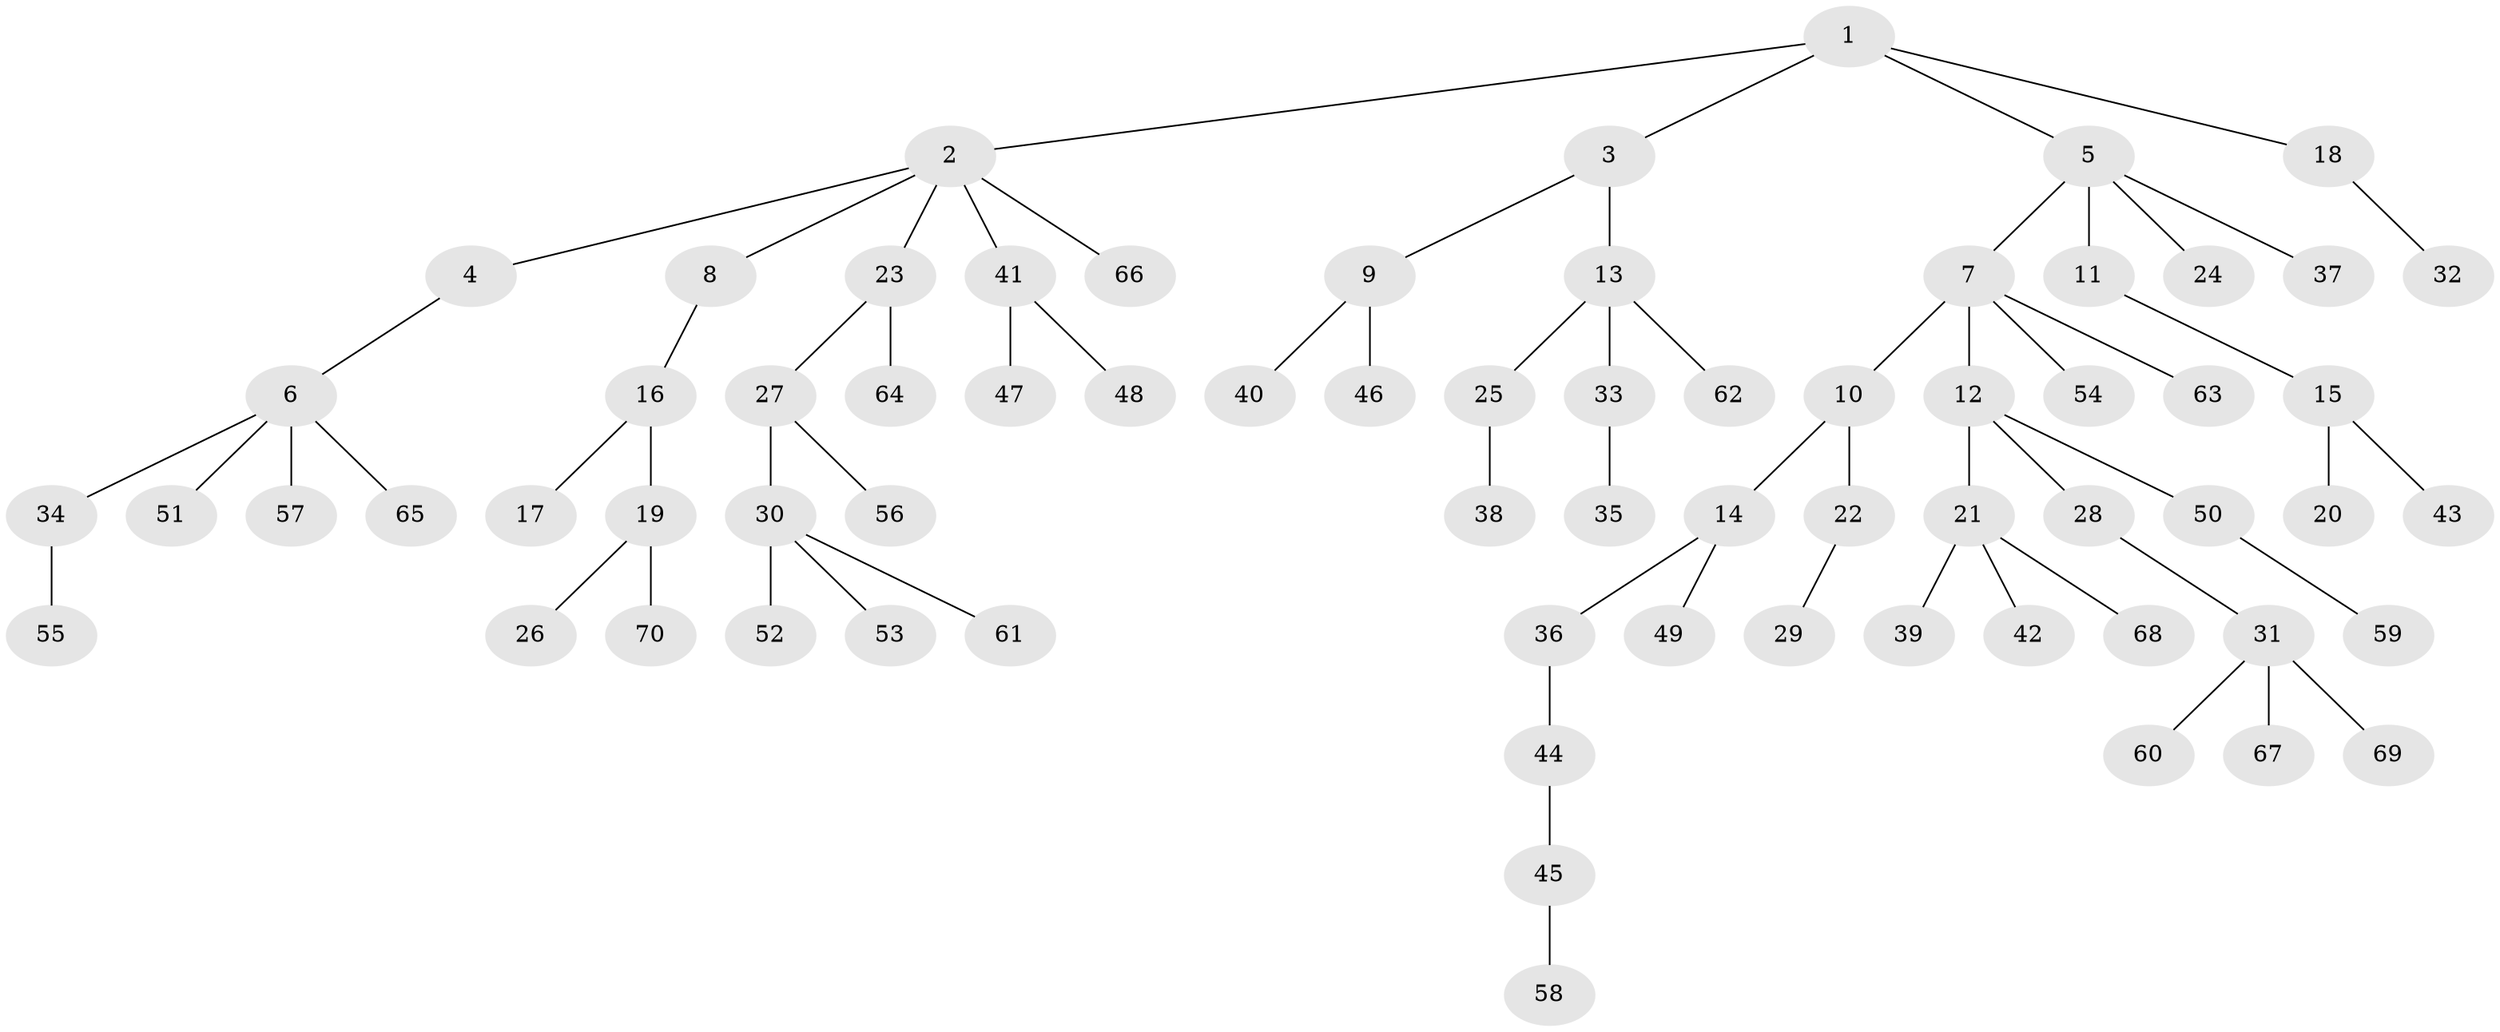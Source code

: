 // coarse degree distribution, {7: 0.020833333333333332, 6: 0.020833333333333332, 4: 0.08333333333333333, 2: 0.14583333333333334, 3: 0.16666666666666666, 1: 0.5625}
// Generated by graph-tools (version 1.1) at 2025/42/03/06/25 10:42:03]
// undirected, 70 vertices, 69 edges
graph export_dot {
graph [start="1"]
  node [color=gray90,style=filled];
  1;
  2;
  3;
  4;
  5;
  6;
  7;
  8;
  9;
  10;
  11;
  12;
  13;
  14;
  15;
  16;
  17;
  18;
  19;
  20;
  21;
  22;
  23;
  24;
  25;
  26;
  27;
  28;
  29;
  30;
  31;
  32;
  33;
  34;
  35;
  36;
  37;
  38;
  39;
  40;
  41;
  42;
  43;
  44;
  45;
  46;
  47;
  48;
  49;
  50;
  51;
  52;
  53;
  54;
  55;
  56;
  57;
  58;
  59;
  60;
  61;
  62;
  63;
  64;
  65;
  66;
  67;
  68;
  69;
  70;
  1 -- 2;
  1 -- 3;
  1 -- 5;
  1 -- 18;
  2 -- 4;
  2 -- 8;
  2 -- 23;
  2 -- 41;
  2 -- 66;
  3 -- 9;
  3 -- 13;
  4 -- 6;
  5 -- 7;
  5 -- 11;
  5 -- 24;
  5 -- 37;
  6 -- 34;
  6 -- 51;
  6 -- 57;
  6 -- 65;
  7 -- 10;
  7 -- 12;
  7 -- 54;
  7 -- 63;
  8 -- 16;
  9 -- 40;
  9 -- 46;
  10 -- 14;
  10 -- 22;
  11 -- 15;
  12 -- 21;
  12 -- 28;
  12 -- 50;
  13 -- 25;
  13 -- 33;
  13 -- 62;
  14 -- 36;
  14 -- 49;
  15 -- 20;
  15 -- 43;
  16 -- 17;
  16 -- 19;
  18 -- 32;
  19 -- 26;
  19 -- 70;
  21 -- 39;
  21 -- 42;
  21 -- 68;
  22 -- 29;
  23 -- 27;
  23 -- 64;
  25 -- 38;
  27 -- 30;
  27 -- 56;
  28 -- 31;
  30 -- 52;
  30 -- 53;
  30 -- 61;
  31 -- 60;
  31 -- 67;
  31 -- 69;
  33 -- 35;
  34 -- 55;
  36 -- 44;
  41 -- 47;
  41 -- 48;
  44 -- 45;
  45 -- 58;
  50 -- 59;
}
